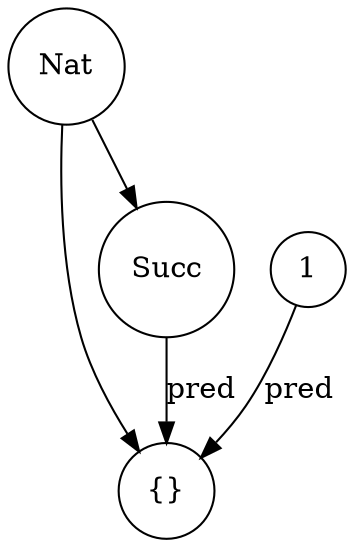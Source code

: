 digraph Nat {
edge [splines=curved]

node [shape=circle]

Z [label="{}"]

Nat -> Succ 
Nat -> Z
Succ -> Z [label="pred"]

1 -> Z [label="pred"]
}

